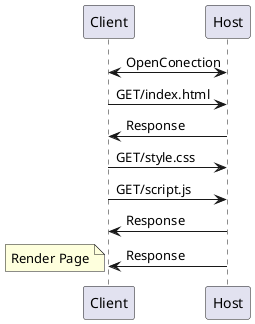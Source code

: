 @startuml http2multi
participant Client
participant Host
Client <-> Host: OpenConection
Client -> Host: GET/index.html 
Host -> Client: Response
Client -> Host: GET/style.css
Client -> Host: GET/script.js
Host -> Client: Response 
Host -> Client: Response 
note left: Render Page 
@enduml